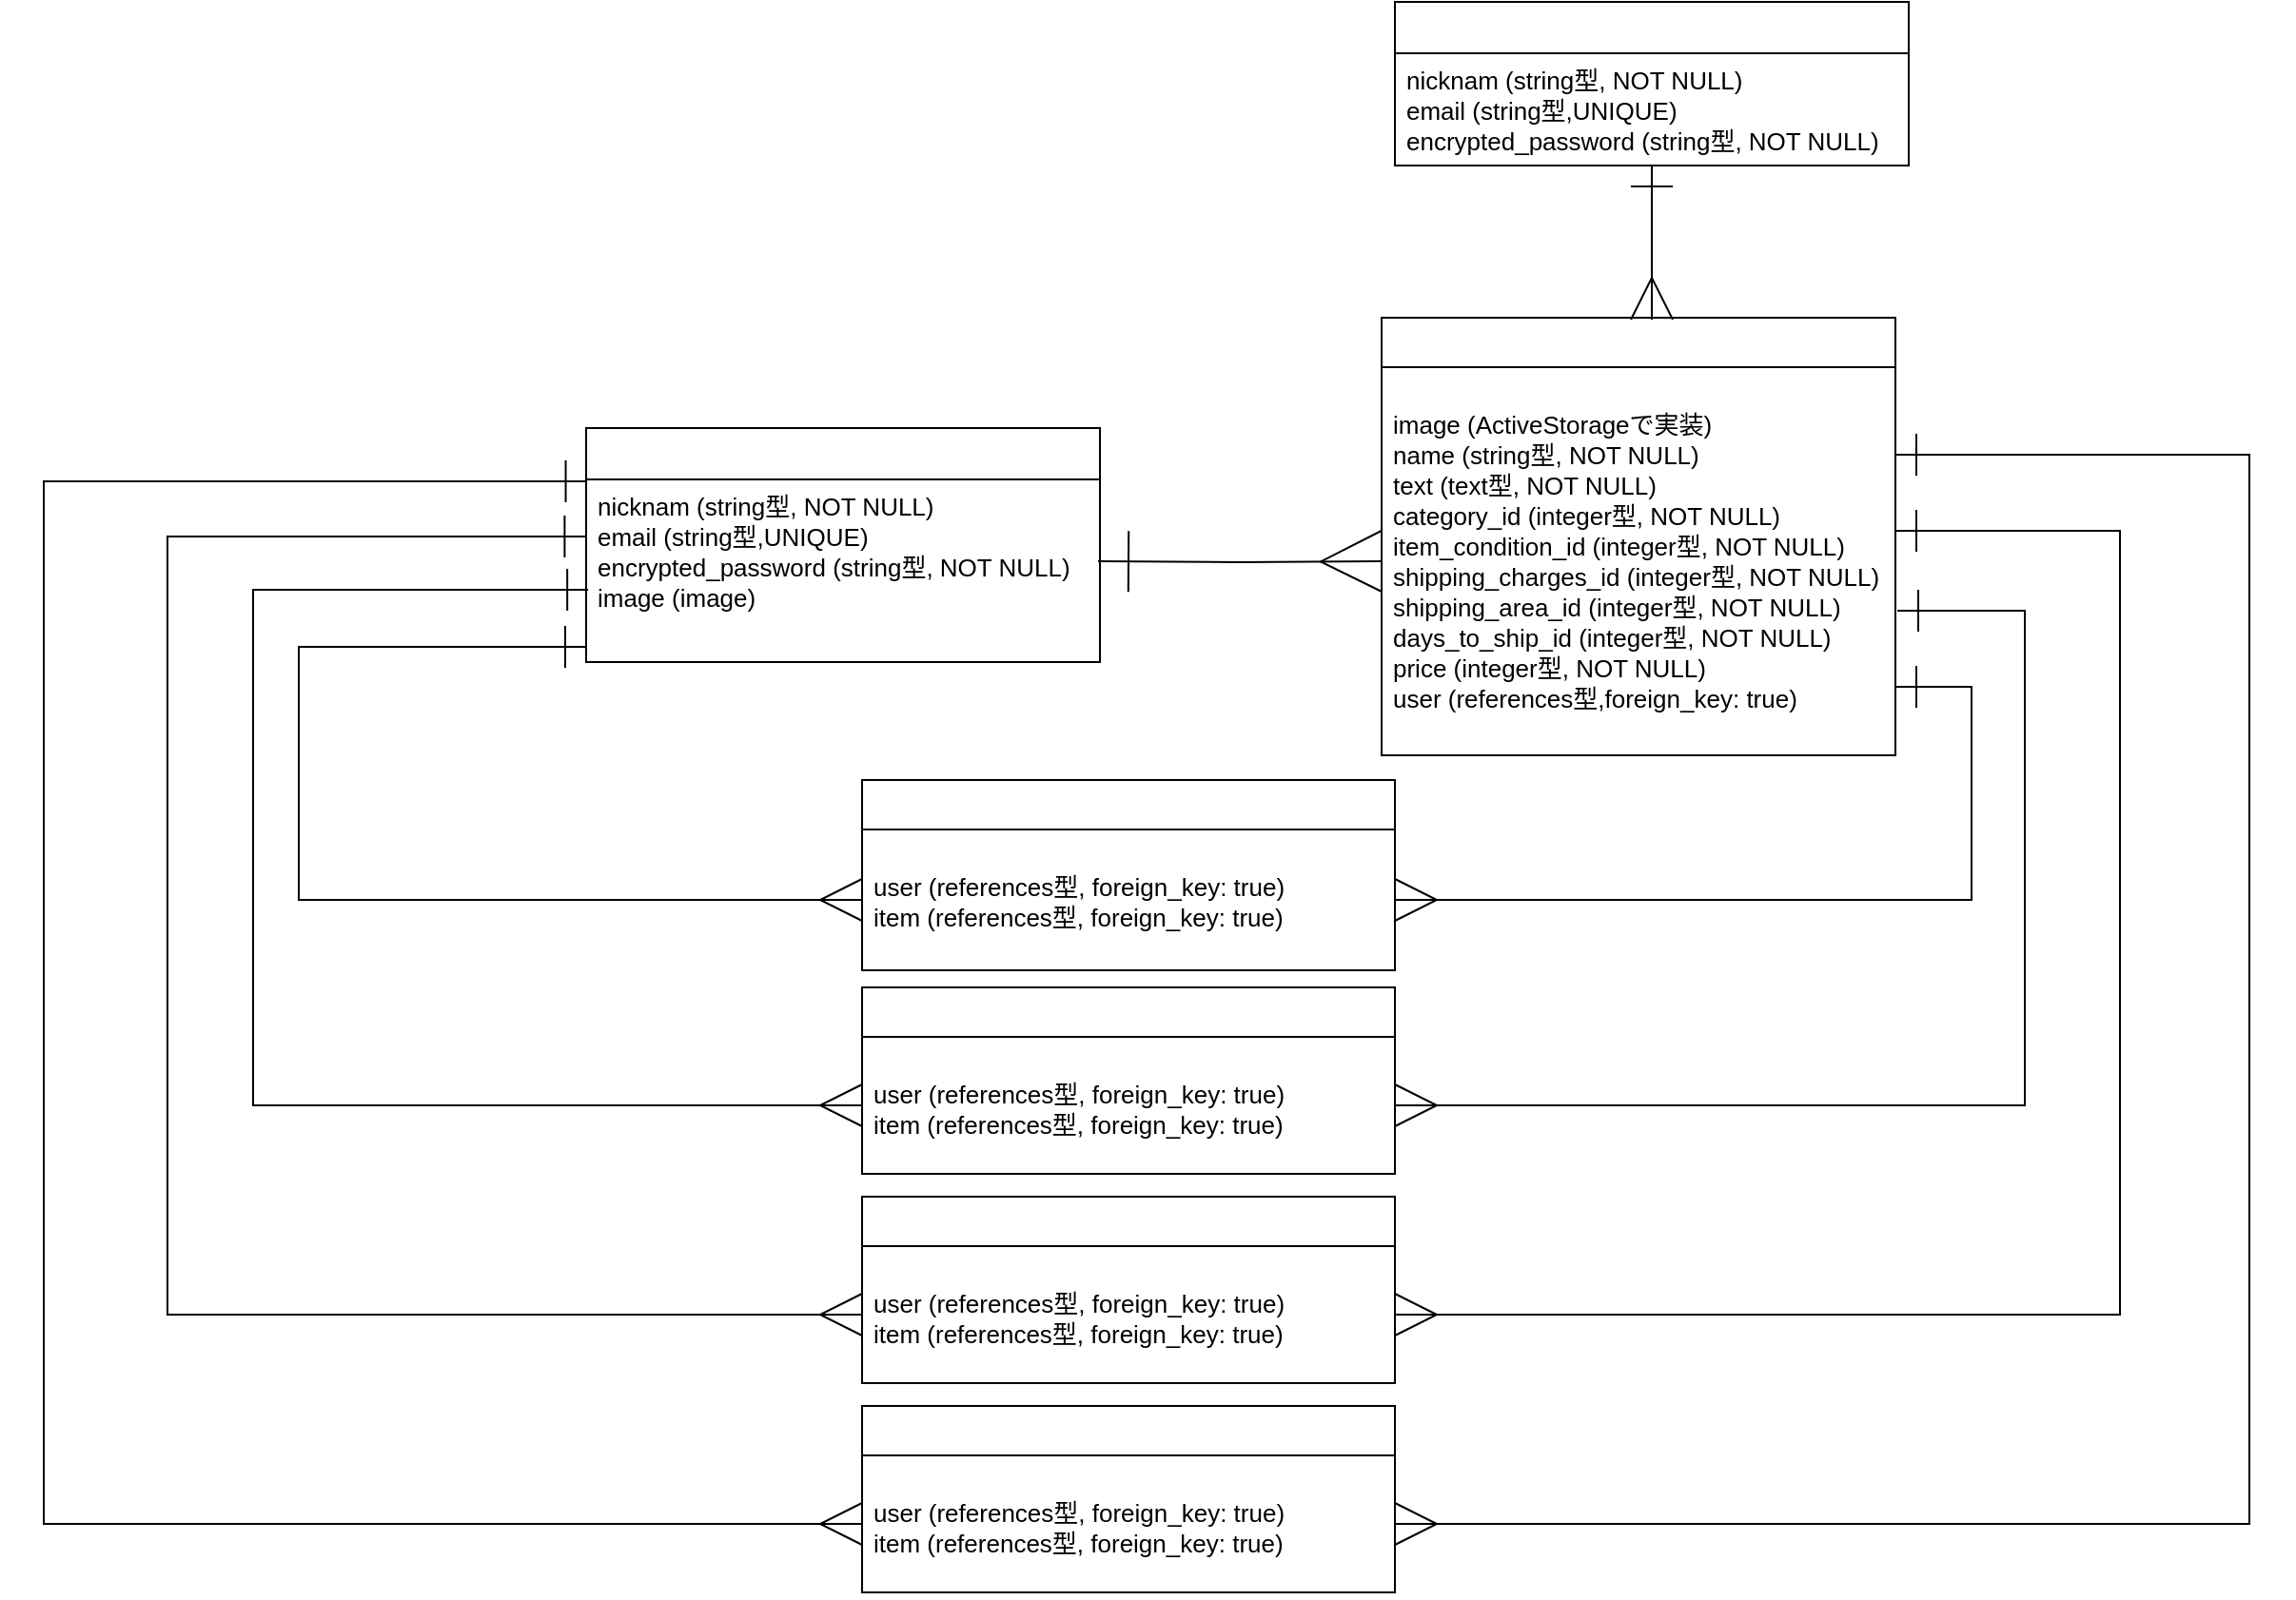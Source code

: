 <mxfile>
    <diagram id="DuKugcys-mu4-OgVd2If" name="ページ1">
        <mxGraphModel dx="1309" dy="1486" grid="0" gridSize="10" guides="1" tooltips="1" connect="1" arrows="1" fold="1" page="0" pageScale="1" pageWidth="827" pageHeight="1169" background="#ffffff" math="0" shadow="0">
            <root>
                <mxCell id="0"/>
                <mxCell id="1" parent="0"/>
                <mxCell id="29" value="usersテーブル" style="swimlane;fontStyle=0;childLayout=stackLayout;horizontal=1;startSize=27;horizontalStack=0;resizeParent=1;resizeParentMax=0;resizeLast=0;collapsible=1;marginBottom=0;align=center;fontSize=15;fontColor=#FFFFFF;strokeColor=#000000;" vertex="1" parent="1">
                    <mxGeometry x="237" y="-188" width="270" height="123" as="geometry">
                        <mxRectangle x="30" y="40" width="130" height="26" as="alternateBounds"/>
                    </mxGeometry>
                </mxCell>
                <mxCell id="30" value="nicknam (string型, NOT NULL)　&#10;email (string型,UNIQUE)&#10;encrypted_password (string型, NOT NULL)&#10;image (image)" style="text;fillColor=none;spacingLeft=4;spacingRight=4;overflow=hidden;rotatable=0;points=[[0,0.5],[1,0.5]];portConstraint=eastwest;fontSize=13;fontColor=#000000;strokeColor=#000000;" vertex="1" parent="29">
                    <mxGeometry y="27" width="270" height="96" as="geometry"/>
                </mxCell>
                <mxCell id="31" value="productsテーブル" style="swimlane;fontStyle=0;childLayout=stackLayout;horizontal=1;startSize=26;horizontalStack=0;resizeParent=1;resizeParentMax=0;resizeLast=0;collapsible=1;marginBottom=0;align=center;fontSize=15;fontColor=#FFFFFF;labelBackgroundColor=none;strokeColor=#000000;" vertex="1" parent="1">
                    <mxGeometry x="655" y="-246" width="270" height="230" as="geometry"/>
                </mxCell>
                <mxCell id="32" value="&#10;image (ActiveStorageで実装)&#10;name (string型, NOT NULL)&#10;text (text型, NOT NULL)&#10;category_id (integer型, NOT NULL)&#10;item_condition_id (integer型, NOT NULL)&#10;shipping_charges_id (integer型, NOT NULL)&#10;shipping_area_id (integer型, NOT NULL)&#10;days_to_ship_id (integer型, NOT NULL)&#10;price (integer型, NOT NULL)&#10;user (references型,foreign_key: true)" style="text;fillColor=none;spacingLeft=4;spacingRight=4;overflow=hidden;rotatable=0;points=[[0,0.5],[1,0.5]];portConstraint=eastwest;fontSize=13;fontColor=#000000;labelBackgroundColor=none;strokeColor=#000000;" vertex="1" parent="31">
                    <mxGeometry y="26" width="270" height="204" as="geometry"/>
                </mxCell>
                <mxCell id="33" value="ordersテーブル" style="swimlane;fontStyle=0;childLayout=stackLayout;horizontal=1;startSize=26;horizontalStack=0;resizeParent=1;resizeParentMax=0;resizeLast=0;collapsible=1;marginBottom=0;align=center;fontSize=15;fontColor=#FFFFFF;strokeColor=#000000;" vertex="1" parent="1">
                    <mxGeometry x="382" y="-3" width="280" height="100" as="geometry"/>
                </mxCell>
                <mxCell id="34" value="&#10;user (references型, foreign_key: true)&#10;item (references型, foreign_key: true)&#10;" style="text;spacingLeft=4;spacingRight=4;overflow=hidden;rotatable=0;points=[[0,0.5],[1,0.5]];portConstraint=eastwest;fontSize=13;fontColor=#000000;strokeColor=#000000;" vertex="1" parent="33">
                    <mxGeometry y="26" width="280" height="74" as="geometry"/>
                </mxCell>
                <mxCell id="36" value="cartsテーブル" style="swimlane;fontStyle=0;childLayout=stackLayout;horizontal=1;startSize=26;horizontalStack=0;resizeParent=1;resizeParentMax=0;resizeLast=0;collapsible=1;marginBottom=0;align=center;fontSize=14;fontColor=#FFFFFF;strokeColor=#000000;" vertex="1" parent="1">
                    <mxGeometry x="382" y="106" width="280" height="98" as="geometry"/>
                </mxCell>
                <mxCell id="37" value="&#10;user (references型, foreign_key: true)&#10;item (references型, foreign_key: true)&#10;" style="text;spacingLeft=4;spacingRight=4;overflow=hidden;rotatable=0;points=[[0,0.5],[1,0.5]];portConstraint=eastwest;fontSize=13;fontColor=#000000;strokeColor=#000000;" vertex="1" parent="36">
                    <mxGeometry y="26" width="280" height="72" as="geometry"/>
                </mxCell>
                <mxCell id="38" style="edgeStyle=orthogonalEdgeStyle;rounded=0;orthogonalLoop=1;jettySize=auto;html=1;entryX=0;entryY=0.5;entryDx=0;entryDy=0;startArrow=ERone;startFill=0;startSize=30;endArrow=ERmany;endFill=0;endSize=30;fontSize=15;fontColor=#000000;labelBorderColor=#1A1A1A;strokeColor=#000000;" edge="1" parent="1" target="32">
                    <mxGeometry relative="1" as="geometry">
                        <mxPoint x="506" y="-118" as="sourcePoint"/>
                    </mxGeometry>
                </mxCell>
                <mxCell id="39" style="edgeStyle=orthogonalEdgeStyle;rounded=0;orthogonalLoop=1;jettySize=auto;html=1;entryX=1;entryY=0.5;entryDx=0;entryDy=0;startArrow=ERone;startFill=0;startSize=20;endArrow=ERmany;endFill=0;endSize=20;fontSize=15;fontColor=#000000;strokeColor=#000000;" edge="1" parent="1" target="34">
                    <mxGeometry relative="1" as="geometry">
                        <mxPoint x="925" y="-52" as="sourcePoint"/>
                        <Array as="points">
                            <mxPoint x="925" y="-52"/>
                            <mxPoint x="965" y="-52"/>
                            <mxPoint x="965" y="60"/>
                        </Array>
                    </mxGeometry>
                </mxCell>
                <mxCell id="40" style="edgeStyle=orthogonalEdgeStyle;rounded=0;orthogonalLoop=1;jettySize=auto;html=1;startArrow=ERone;startFill=0;startSize=20;endArrow=ERmany;endFill=0;endSize=20;fontSize=15;fontColor=#000000;strokeColor=#000000;" edge="1" parent="1" source="30">
                    <mxGeometry relative="1" as="geometry">
                        <mxPoint x="222" y="-121" as="sourcePoint"/>
                        <Array as="points">
                            <mxPoint x="86" y="-73"/>
                            <mxPoint x="86" y="60"/>
                        </Array>
                        <mxPoint x="382" y="60" as="targetPoint"/>
                    </mxGeometry>
                </mxCell>
                <mxCell id="cs6m0gqGnDMg9lWjYTwd-43" style="edgeStyle=orthogonalEdgeStyle;rounded=0;orthogonalLoop=1;jettySize=auto;html=1;fontColor=#000000;strokeColor=#000000;exitX=1;exitY=0.5;exitDx=0;exitDy=0;endArrow=ERone;endFill=0;startArrow=ERmany;startFill=0;endSize=20;startSize=20;" edge="1" parent="1" source="37">
                    <mxGeometry relative="1" as="geometry">
                        <mxPoint x="926" y="-92" as="targetPoint"/>
                        <Array as="points">
                            <mxPoint x="993" y="168"/>
                            <mxPoint x="993" y="-92"/>
                            <mxPoint x="926" y="-92"/>
                        </Array>
                    </mxGeometry>
                </mxCell>
                <mxCell id="cs6m0gqGnDMg9lWjYTwd-44" value="keepsテーブル" style="swimlane;fontStyle=0;childLayout=stackLayout;horizontal=1;startSize=26;horizontalStack=0;resizeParent=1;resizeParentMax=0;resizeLast=0;collapsible=1;marginBottom=0;align=center;fontSize=14;fontColor=#FFFFFF;strokeColor=#000000;" vertex="1" parent="1">
                    <mxGeometry x="382" y="216" width="280" height="98" as="geometry"/>
                </mxCell>
                <mxCell id="cs6m0gqGnDMg9lWjYTwd-45" value="&#10;user (references型, foreign_key: true)&#10;item (references型, foreign_key: true)&#10;" style="text;spacingLeft=4;spacingRight=4;overflow=hidden;rotatable=0;points=[[0,0.5],[1,0.5]];portConstraint=eastwest;fontSize=13;fontColor=#000000;strokeColor=#000000;" vertex="1" parent="cs6m0gqGnDMg9lWjYTwd-44">
                    <mxGeometry y="26" width="280" height="72" as="geometry"/>
                </mxCell>
                <mxCell id="cs6m0gqGnDMg9lWjYTwd-46" style="edgeStyle=orthogonalEdgeStyle;rounded=0;orthogonalLoop=1;jettySize=auto;html=1;exitX=1;exitY=0.5;exitDx=0;exitDy=0;fontColor=#000000;strokeColor=#000000;endArrow=ERone;endFill=0;startArrow=ERmany;startFill=0;endSize=20;startSize=20;" edge="1" parent="1" source="cs6m0gqGnDMg9lWjYTwd-45" target="32">
                    <mxGeometry relative="1" as="geometry">
                        <Array as="points">
                            <mxPoint x="1043" y="278"/>
                            <mxPoint x="1043" y="-134"/>
                        </Array>
                        <mxPoint x="941" y="-134" as="targetPoint"/>
                    </mxGeometry>
                </mxCell>
                <mxCell id="vyhR01qGkED3SlZkaooG-42" value="completesテーブル" style="swimlane;fontStyle=0;childLayout=stackLayout;horizontal=1;startSize=26;horizontalStack=0;resizeParent=1;resizeParentMax=0;resizeLast=0;collapsible=1;marginBottom=0;align=center;fontSize=14;fontColor=#FFFFFF;strokeColor=#000000;" vertex="1" parent="1">
                    <mxGeometry x="382" y="326" width="280" height="98" as="geometry"/>
                </mxCell>
                <mxCell id="vyhR01qGkED3SlZkaooG-43" value="&#10;user (references型, foreign_key: true)&#10;item (references型, foreign_key: true)&#10;" style="text;spacingLeft=4;spacingRight=4;overflow=hidden;rotatable=0;points=[[0,0.5],[1,0.5]];portConstraint=eastwest;fontSize=13;fontColor=#000000;strokeColor=#000000;" vertex="1" parent="vyhR01qGkED3SlZkaooG-42">
                    <mxGeometry y="26" width="280" height="72" as="geometry"/>
                </mxCell>
                <mxCell id="vyhR01qGkED3SlZkaooG-44" style="edgeStyle=orthogonalEdgeStyle;rounded=0;orthogonalLoop=1;jettySize=auto;html=1;exitX=0;exitY=0.5;exitDx=0;exitDy=0;fontColor=#000000;startSize=20;endSize=20;strokeColor=#000000;startArrow=ERmany;startFill=0;endArrow=ERone;endFill=0;entryX=0.001;entryY=0.01;entryDx=0;entryDy=0;entryPerimeter=0;" edge="1" parent="1" source="vyhR01qGkED3SlZkaooG-43" target="30">
                    <mxGeometry relative="1" as="geometry">
                        <mxPoint x="234" y="-160" as="targetPoint"/>
                        <Array as="points">
                            <mxPoint x="-48" y="388"/>
                            <mxPoint x="-48" y="-160"/>
                        </Array>
                    </mxGeometry>
                </mxCell>
                <mxCell id="vyhR01qGkED3SlZkaooG-45" style="edgeStyle=orthogonalEdgeStyle;rounded=0;orthogonalLoop=1;jettySize=auto;html=1;exitX=1;exitY=0.5;exitDx=0;exitDy=0;fontColor=#000000;startArrow=ERmany;startFill=0;endArrow=ERone;endFill=0;startSize=20;endSize=20;strokeColor=#000000;" edge="1" parent="1" source="vyhR01qGkED3SlZkaooG-43">
                    <mxGeometry relative="1" as="geometry">
                        <mxPoint x="925" y="-174" as="targetPoint"/>
                        <Array as="points">
                            <mxPoint x="1111" y="388"/>
                            <mxPoint x="1111" y="-174"/>
                            <mxPoint x="925" y="-174"/>
                        </Array>
                    </mxGeometry>
                </mxCell>
                <mxCell id="vyhR01qGkED3SlZkaooG-51" style="edgeStyle=orthogonalEdgeStyle;rounded=0;orthogonalLoop=1;jettySize=auto;html=1;exitX=0;exitY=0.5;exitDx=0;exitDy=0;entryX=-0.001;entryY=0.316;entryDx=0;entryDy=0;entryPerimeter=0;fontColor=#000000;startArrow=ERmany;startFill=0;endArrow=ERone;endFill=0;startSize=20;endSize=20;strokeColor=#000000;" edge="1" parent="1" source="cs6m0gqGnDMg9lWjYTwd-45" target="30">
                    <mxGeometry relative="1" as="geometry">
                        <Array as="points">
                            <mxPoint x="17" y="278"/>
                            <mxPoint x="17" y="-131"/>
                            <mxPoint x="237" y="-131"/>
                        </Array>
                    </mxGeometry>
                </mxCell>
                <mxCell id="vyhR01qGkED3SlZkaooG-52" style="edgeStyle=orthogonalEdgeStyle;rounded=0;orthogonalLoop=1;jettySize=auto;html=1;exitX=0;exitY=0.5;exitDx=0;exitDy=0;fontColor=#000000;startArrow=ERmany;startFill=0;endArrow=ERone;endFill=0;startSize=20;endSize=20;strokeColor=#000000;entryX=0.004;entryY=0.604;entryDx=0;entryDy=0;entryPerimeter=0;" edge="1" parent="1" source="37" target="30">
                    <mxGeometry relative="1" as="geometry">
                        <mxPoint x="234" y="-98" as="targetPoint"/>
                        <Array as="points">
                            <mxPoint x="62" y="168"/>
                            <mxPoint x="62" y="-103"/>
                        </Array>
                    </mxGeometry>
                </mxCell>
                <mxCell id="vyhR01qGkED3SlZkaooG-53" style="edgeStyle=orthogonalEdgeStyle;rounded=0;orthogonalLoop=1;jettySize=auto;html=1;fontColor=#000000;startArrow=ERone;startFill=0;endArrow=ERmany;endFill=0;startSize=20;endSize=20;strokeColor=#000000;" edge="1" parent="1">
                    <mxGeometry relative="1" as="geometry">
                        <mxPoint x="797" y="-326" as="sourcePoint"/>
                        <mxPoint x="797" y="-245" as="targetPoint"/>
                        <Array as="points">
                            <mxPoint x="797" y="-260"/>
                        </Array>
                    </mxGeometry>
                </mxCell>
                <mxCell id="vyhR01qGkED3SlZkaooG-54" value="adminsテーブル" style="swimlane;fontStyle=0;childLayout=stackLayout;horizontal=1;startSize=27;horizontalStack=0;resizeParent=1;resizeParentMax=0;resizeLast=0;collapsible=1;marginBottom=0;align=center;fontSize=15;fontColor=#FFFFFF;strokeColor=#000000;" vertex="1" parent="1">
                    <mxGeometry x="662" y="-412" width="270" height="86" as="geometry">
                        <mxRectangle x="30" y="40" width="130" height="26" as="alternateBounds"/>
                    </mxGeometry>
                </mxCell>
                <mxCell id="vyhR01qGkED3SlZkaooG-55" value="nicknam (string型, NOT NULL)　&#10;email (string型,UNIQUE)&#10;encrypted_password (string型, NOT NULL)" style="text;fillColor=none;spacingLeft=4;spacingRight=4;overflow=hidden;rotatable=0;points=[[0,0.5],[1,0.5]];portConstraint=eastwest;fontSize=13;fontColor=#000000;strokeColor=#000000;" vertex="1" parent="vyhR01qGkED3SlZkaooG-54">
                    <mxGeometry y="27" width="270" height="59" as="geometry"/>
                </mxCell>
            </root>
        </mxGraphModel>
    </diagram>
    <diagram id="GZzg_crAJNsiohxODxuk" name="ページ2">
        <mxGraphModel dx="1208" dy="686" grid="1" gridSize="10" guides="1" tooltips="1" connect="1" arrows="1" fold="1" page="1" pageScale="1" pageWidth="827" pageHeight="1169" math="0" shadow="0">
            <root>
                <mxCell id="Z8n-ogf8z5-eXPfZbyO2-0"/>
                <mxCell id="Z8n-ogf8z5-eXPfZbyO2-1" parent="Z8n-ogf8z5-eXPfZbyO2-0"/>
            </root>
        </mxGraphModel>
    </diagram>
</mxfile>
